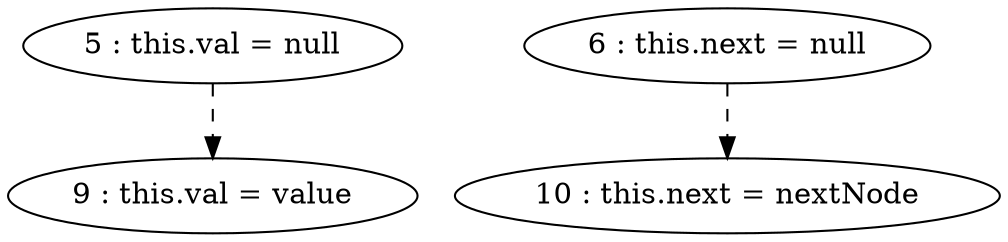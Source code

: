 digraph G {
"5 : this.val = null"
"5 : this.val = null" -> "9 : this.val = value" [style=dashed]
"6 : this.next = null"
"6 : this.next = null" -> "10 : this.next = nextNode" [style=dashed]
"9 : this.val = value"
"10 : this.next = nextNode"
}